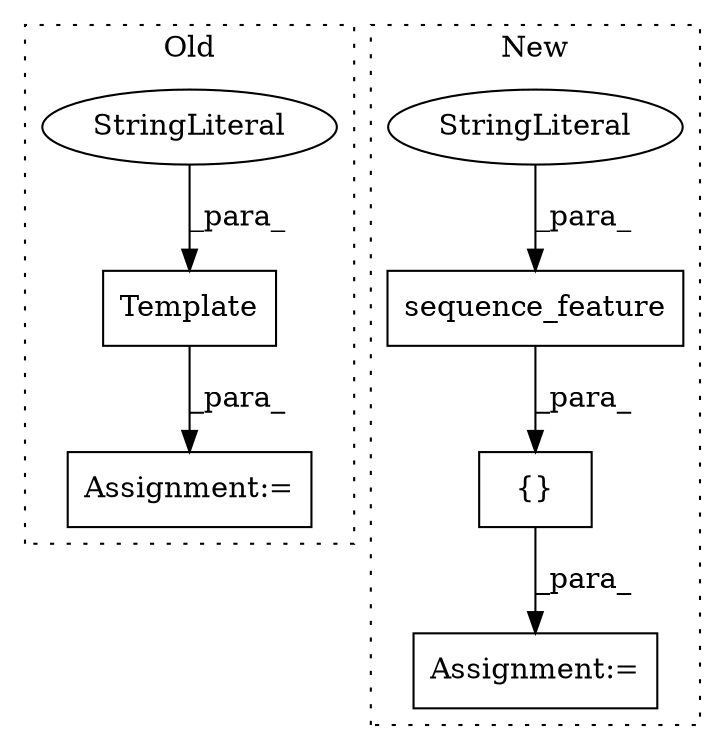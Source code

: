 digraph G {
subgraph cluster0 {
1 [label="Template" a="32" s="12422,12697" l="9,1" shape="box"];
4 [label="Assignment:=" a="7" s="12421" l="1" shape="box"];
5 [label="StringLiteral" a="45" s="12431" l="266" shape="ellipse"];
label = "Old";
style="dotted";
}
subgraph cluster1 {
2 [label="sequence_feature" a="32" s="12210,12245" l="17,1" shape="box"];
3 [label="{}" a="4" s="12209,12246" l="1,1" shape="box"];
6 [label="Assignment:=" a="7" s="12187" l="1" shape="box"];
7 [label="StringLiteral" a="45" s="12239" l="6" shape="ellipse"];
label = "New";
style="dotted";
}
1 -> 4 [label="_para_"];
2 -> 3 [label="_para_"];
3 -> 6 [label="_para_"];
5 -> 1 [label="_para_"];
7 -> 2 [label="_para_"];
}